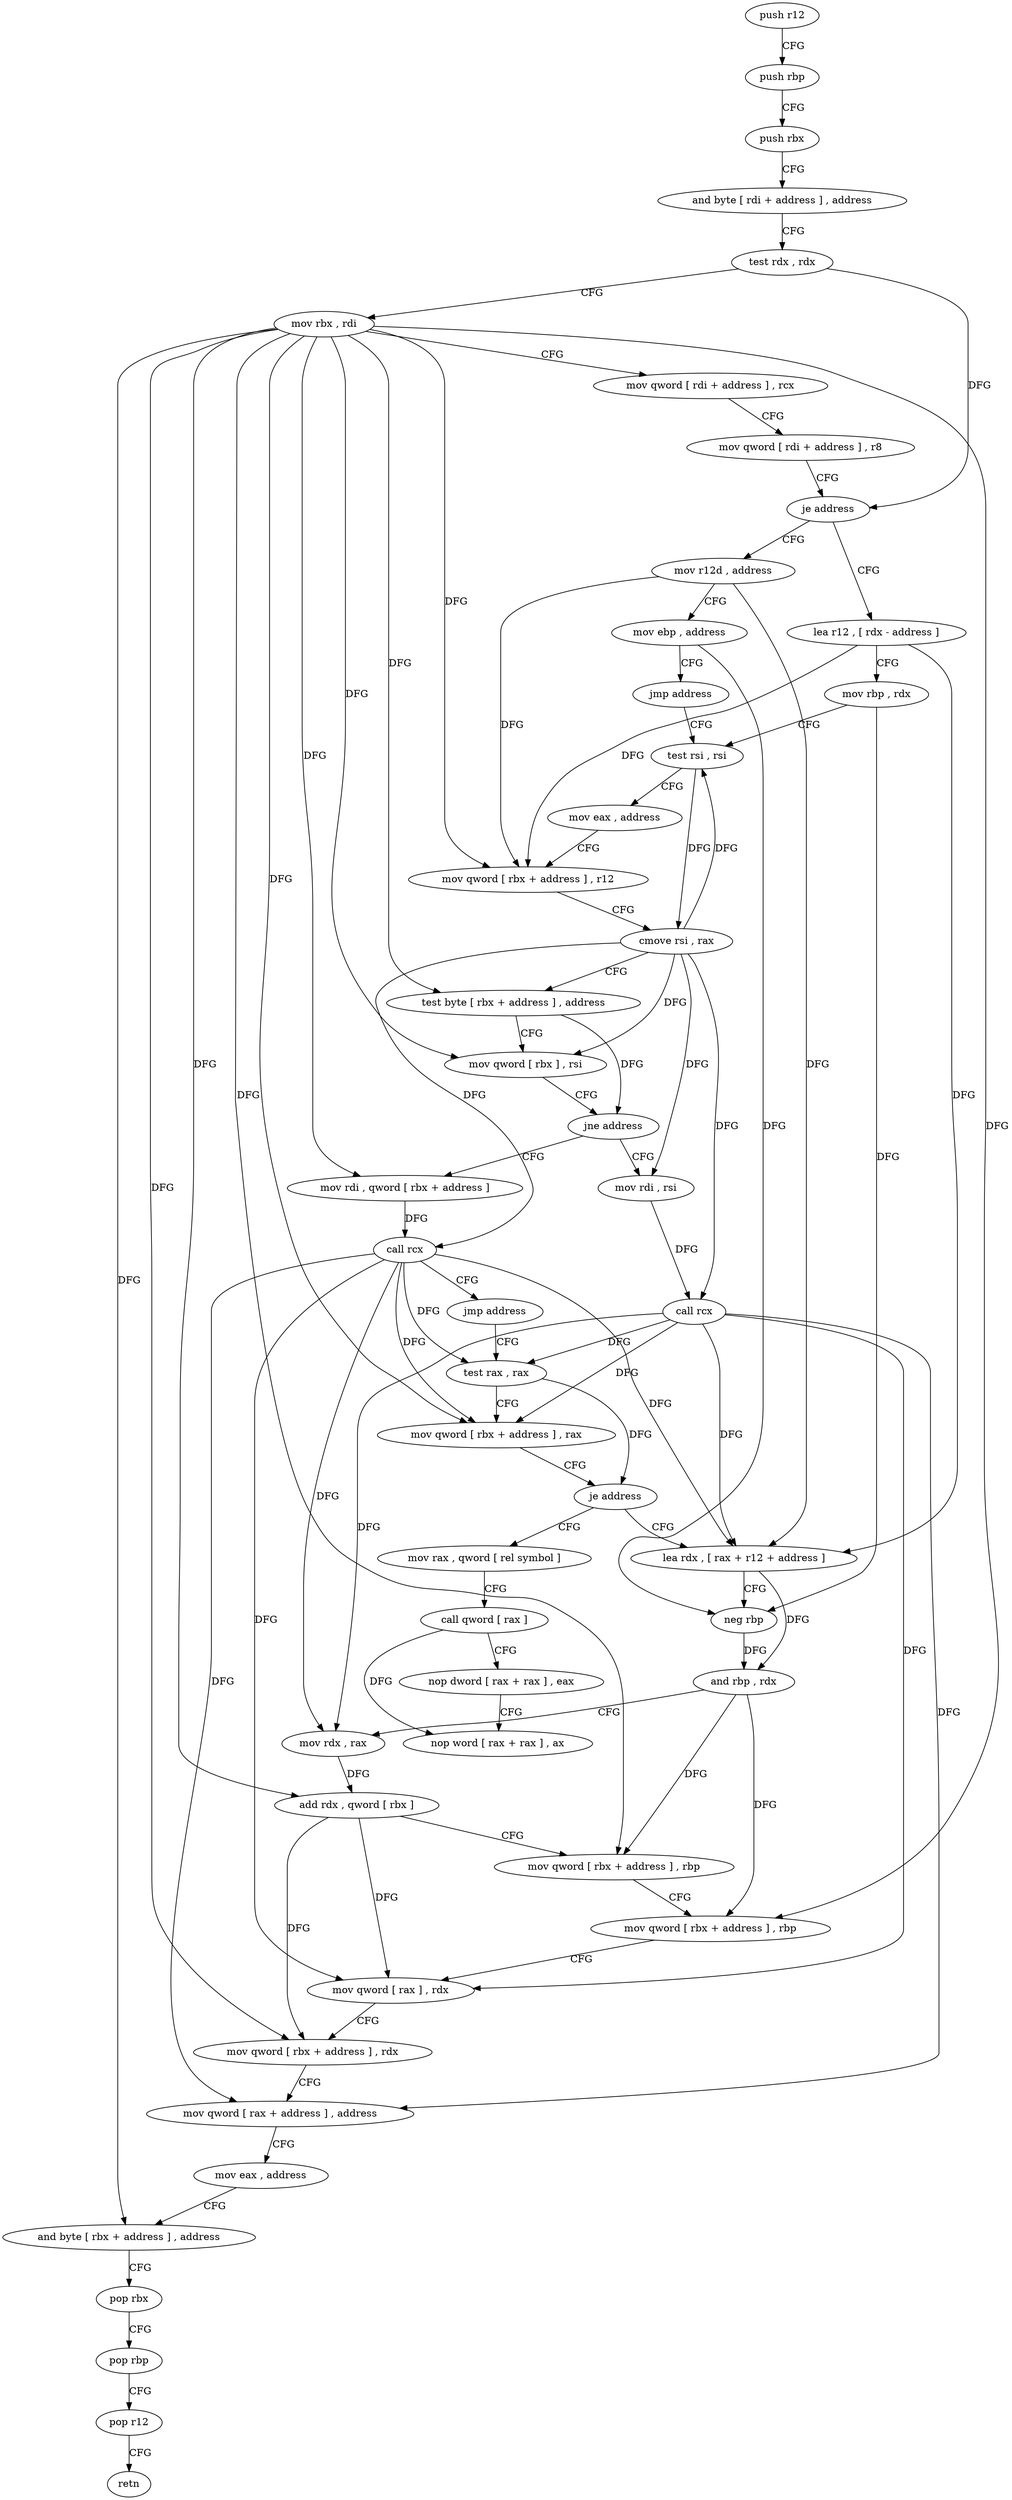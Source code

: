 digraph "func" {
"207104" [label = "push r12" ]
"207106" [label = "push rbp" ]
"207107" [label = "push rbx" ]
"207108" [label = "and byte [ rdi + address ] , address" ]
"207112" [label = "test rdx , rdx" ]
"207115" [label = "mov rbx , rdi" ]
"207118" [label = "mov qword [ rdi + address ] , rcx" ]
"207122" [label = "mov qword [ rdi + address ] , r8" ]
"207126" [label = "je address" ]
"207232" [label = "mov r12d , address" ]
"207128" [label = "lea r12 , [ rdx - address ]" ]
"207238" [label = "mov ebp , address" ]
"207243" [label = "jmp address" ]
"207135" [label = "test rsi , rsi" ]
"207132" [label = "mov rbp , rdx" ]
"207138" [label = "mov eax , address" ]
"207143" [label = "mov qword [ rbx + address ] , r12" ]
"207147" [label = "cmove rsi , rax" ]
"207151" [label = "test byte [ rbx + address ] , address" ]
"207155" [label = "mov qword [ rbx ] , rsi" ]
"207158" [label = "jne address" ]
"207248" [label = "mov rdi , qword [ rbx + address ]" ]
"207160" [label = "mov rdi , rsi" ]
"207252" [label = "call rcx" ]
"207254" [label = "jmp address" ]
"207165" [label = "test rax , rax" ]
"207163" [label = "call rcx" ]
"207168" [label = "mov qword [ rbx + address ] , rax" ]
"207172" [label = "je address" ]
"207256" [label = "mov rax , qword [ rel symbol ]" ]
"207174" [label = "lea rdx , [ rax + r12 + address ]" ]
"207263" [label = "call qword [ rax ]" ]
"207265" [label = "nop dword [ rax + rax ] , eax" ]
"207270" [label = "nop word [ rax + rax ] , ax" ]
"207179" [label = "neg rbp" ]
"207182" [label = "and rbp , rdx" ]
"207185" [label = "mov rdx , rax" ]
"207188" [label = "add rdx , qword [ rbx ]" ]
"207191" [label = "mov qword [ rbx + address ] , rbp" ]
"207195" [label = "mov qword [ rbx + address ] , rbp" ]
"207199" [label = "mov qword [ rax ] , rdx" ]
"207202" [label = "mov qword [ rbx + address ] , rdx" ]
"207206" [label = "mov qword [ rax + address ] , address" ]
"207214" [label = "mov eax , address" ]
"207219" [label = "and byte [ rbx + address ] , address" ]
"207223" [label = "pop rbx" ]
"207224" [label = "pop rbp" ]
"207225" [label = "pop r12" ]
"207227" [label = "retn" ]
"207104" -> "207106" [ label = "CFG" ]
"207106" -> "207107" [ label = "CFG" ]
"207107" -> "207108" [ label = "CFG" ]
"207108" -> "207112" [ label = "CFG" ]
"207112" -> "207115" [ label = "CFG" ]
"207112" -> "207126" [ label = "DFG" ]
"207115" -> "207118" [ label = "CFG" ]
"207115" -> "207143" [ label = "DFG" ]
"207115" -> "207151" [ label = "DFG" ]
"207115" -> "207155" [ label = "DFG" ]
"207115" -> "207248" [ label = "DFG" ]
"207115" -> "207168" [ label = "DFG" ]
"207115" -> "207188" [ label = "DFG" ]
"207115" -> "207191" [ label = "DFG" ]
"207115" -> "207195" [ label = "DFG" ]
"207115" -> "207202" [ label = "DFG" ]
"207115" -> "207219" [ label = "DFG" ]
"207118" -> "207122" [ label = "CFG" ]
"207122" -> "207126" [ label = "CFG" ]
"207126" -> "207232" [ label = "CFG" ]
"207126" -> "207128" [ label = "CFG" ]
"207232" -> "207238" [ label = "CFG" ]
"207232" -> "207143" [ label = "DFG" ]
"207232" -> "207174" [ label = "DFG" ]
"207128" -> "207132" [ label = "CFG" ]
"207128" -> "207143" [ label = "DFG" ]
"207128" -> "207174" [ label = "DFG" ]
"207238" -> "207243" [ label = "CFG" ]
"207238" -> "207179" [ label = "DFG" ]
"207243" -> "207135" [ label = "CFG" ]
"207135" -> "207138" [ label = "CFG" ]
"207135" -> "207147" [ label = "DFG" ]
"207132" -> "207135" [ label = "CFG" ]
"207132" -> "207179" [ label = "DFG" ]
"207138" -> "207143" [ label = "CFG" ]
"207143" -> "207147" [ label = "CFG" ]
"207147" -> "207151" [ label = "CFG" ]
"207147" -> "207135" [ label = "DFG" ]
"207147" -> "207155" [ label = "DFG" ]
"207147" -> "207252" [ label = "DFG" ]
"207147" -> "207160" [ label = "DFG" ]
"207147" -> "207163" [ label = "DFG" ]
"207151" -> "207155" [ label = "CFG" ]
"207151" -> "207158" [ label = "DFG" ]
"207155" -> "207158" [ label = "CFG" ]
"207158" -> "207248" [ label = "CFG" ]
"207158" -> "207160" [ label = "CFG" ]
"207248" -> "207252" [ label = "DFG" ]
"207160" -> "207163" [ label = "DFG" ]
"207252" -> "207254" [ label = "CFG" ]
"207252" -> "207165" [ label = "DFG" ]
"207252" -> "207168" [ label = "DFG" ]
"207252" -> "207174" [ label = "DFG" ]
"207252" -> "207185" [ label = "DFG" ]
"207252" -> "207199" [ label = "DFG" ]
"207252" -> "207206" [ label = "DFG" ]
"207254" -> "207165" [ label = "CFG" ]
"207165" -> "207168" [ label = "CFG" ]
"207165" -> "207172" [ label = "DFG" ]
"207163" -> "207165" [ label = "DFG" ]
"207163" -> "207168" [ label = "DFG" ]
"207163" -> "207174" [ label = "DFG" ]
"207163" -> "207185" [ label = "DFG" ]
"207163" -> "207199" [ label = "DFG" ]
"207163" -> "207206" [ label = "DFG" ]
"207168" -> "207172" [ label = "CFG" ]
"207172" -> "207256" [ label = "CFG" ]
"207172" -> "207174" [ label = "CFG" ]
"207256" -> "207263" [ label = "CFG" ]
"207174" -> "207179" [ label = "CFG" ]
"207174" -> "207182" [ label = "DFG" ]
"207263" -> "207265" [ label = "CFG" ]
"207263" -> "207270" [ label = "DFG" ]
"207265" -> "207270" [ label = "CFG" ]
"207179" -> "207182" [ label = "DFG" ]
"207182" -> "207185" [ label = "CFG" ]
"207182" -> "207191" [ label = "DFG" ]
"207182" -> "207195" [ label = "DFG" ]
"207185" -> "207188" [ label = "DFG" ]
"207188" -> "207191" [ label = "CFG" ]
"207188" -> "207199" [ label = "DFG" ]
"207188" -> "207202" [ label = "DFG" ]
"207191" -> "207195" [ label = "CFG" ]
"207195" -> "207199" [ label = "CFG" ]
"207199" -> "207202" [ label = "CFG" ]
"207202" -> "207206" [ label = "CFG" ]
"207206" -> "207214" [ label = "CFG" ]
"207214" -> "207219" [ label = "CFG" ]
"207219" -> "207223" [ label = "CFG" ]
"207223" -> "207224" [ label = "CFG" ]
"207224" -> "207225" [ label = "CFG" ]
"207225" -> "207227" [ label = "CFG" ]
}
